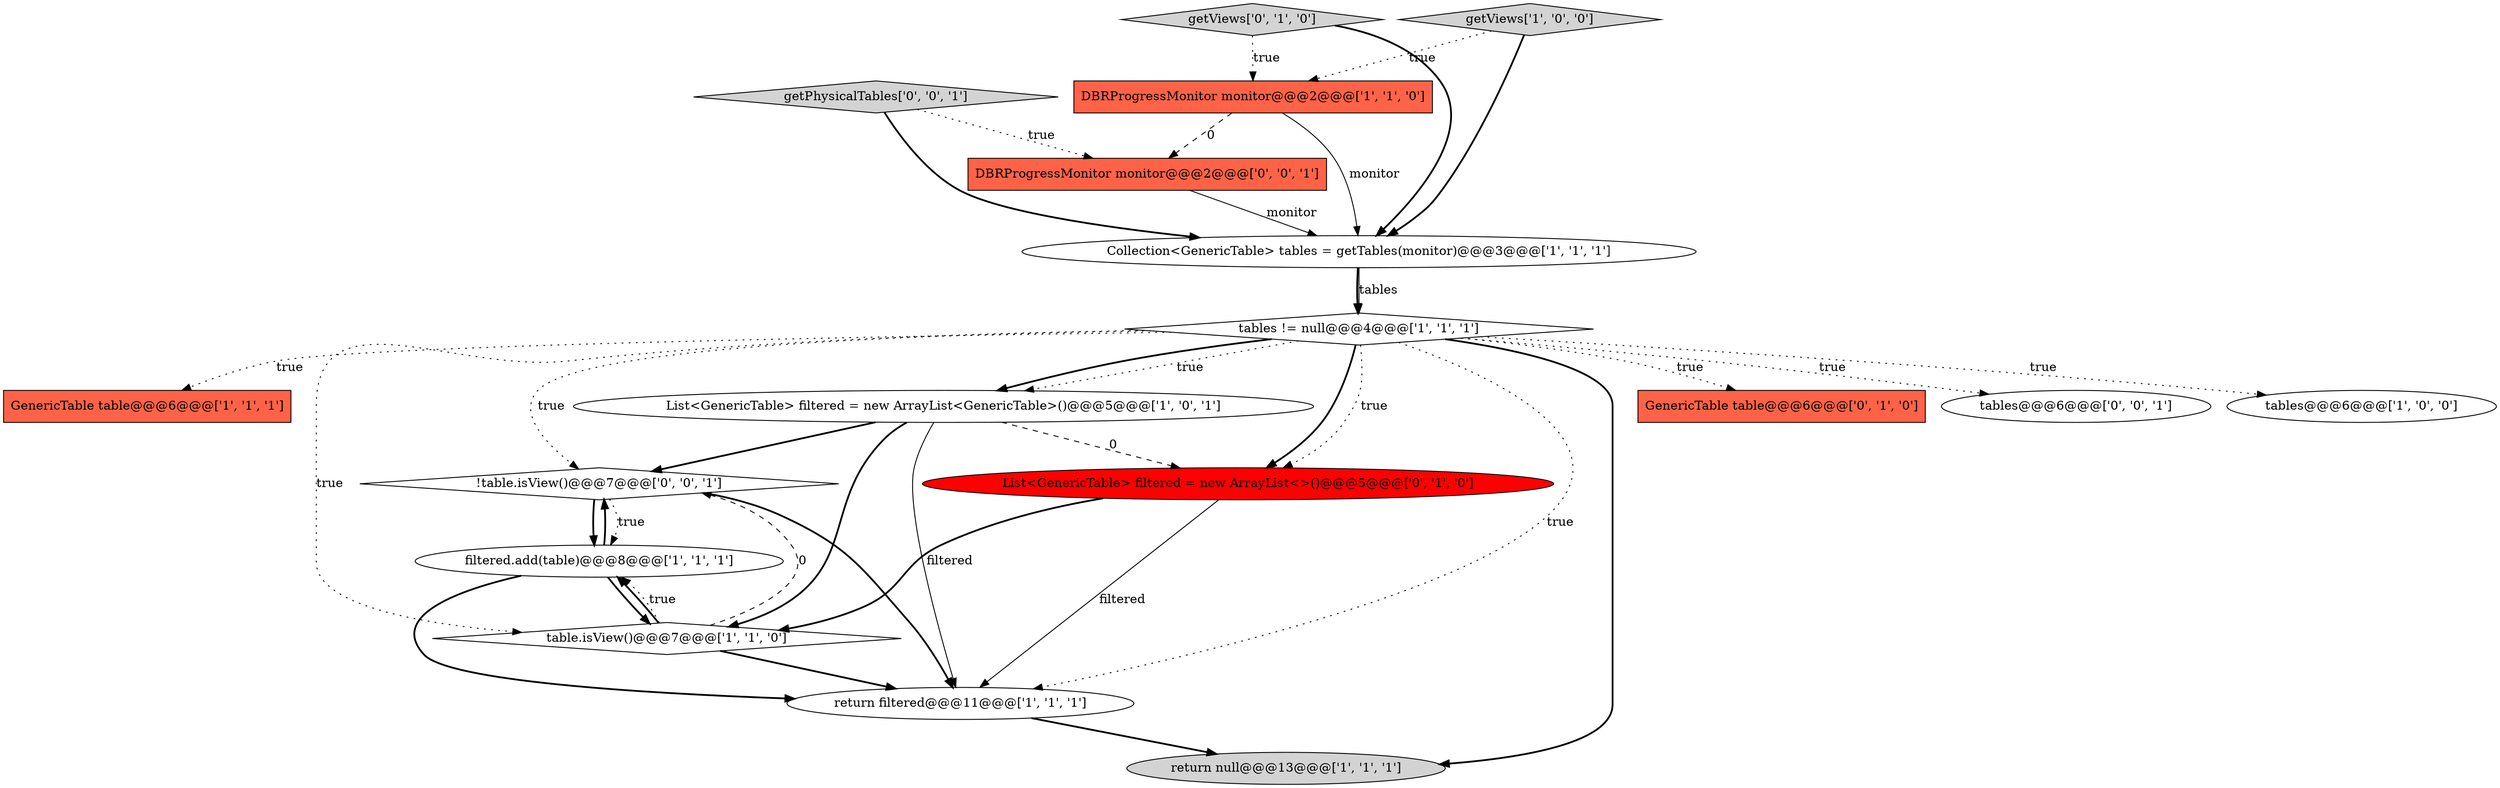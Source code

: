 digraph {
9 [style = filled, label = "GenericTable table@@@6@@@['1', '1', '1']", fillcolor = tomato, shape = box image = "AAA0AAABBB1BBB"];
14 [style = filled, label = "!table.isView()@@@7@@@['0', '0', '1']", fillcolor = white, shape = diamond image = "AAA0AAABBB3BBB"];
1 [style = filled, label = "return filtered@@@11@@@['1', '1', '1']", fillcolor = white, shape = ellipse image = "AAA0AAABBB1BBB"];
15 [style = filled, label = "getPhysicalTables['0', '0', '1']", fillcolor = lightgray, shape = diamond image = "AAA0AAABBB3BBB"];
0 [style = filled, label = "filtered.add(table)@@@8@@@['1', '1', '1']", fillcolor = white, shape = ellipse image = "AAA0AAABBB1BBB"];
17 [style = filled, label = "DBRProgressMonitor monitor@@@2@@@['0', '0', '1']", fillcolor = tomato, shape = box image = "AAA0AAABBB3BBB"];
2 [style = filled, label = "DBRProgressMonitor monitor@@@2@@@['1', '1', '0']", fillcolor = tomato, shape = box image = "AAA0AAABBB1BBB"];
12 [style = filled, label = "getViews['0', '1', '0']", fillcolor = lightgray, shape = diamond image = "AAA0AAABBB2BBB"];
8 [style = filled, label = "table.isView()@@@7@@@['1', '1', '0']", fillcolor = white, shape = diamond image = "AAA0AAABBB1BBB"];
6 [style = filled, label = "getViews['1', '0', '0']", fillcolor = lightgray, shape = diamond image = "AAA0AAABBB1BBB"];
7 [style = filled, label = "tables != null@@@4@@@['1', '1', '1']", fillcolor = white, shape = diamond image = "AAA0AAABBB1BBB"];
13 [style = filled, label = "GenericTable table@@@6@@@['0', '1', '0']", fillcolor = tomato, shape = box image = "AAA0AAABBB2BBB"];
10 [style = filled, label = "List<GenericTable> filtered = new ArrayList<GenericTable>()@@@5@@@['1', '0', '1']", fillcolor = white, shape = ellipse image = "AAA0AAABBB1BBB"];
16 [style = filled, label = "tables@@@6@@@['0', '0', '1']", fillcolor = white, shape = ellipse image = "AAA0AAABBB3BBB"];
5 [style = filled, label = "return null@@@13@@@['1', '1', '1']", fillcolor = lightgray, shape = ellipse image = "AAA0AAABBB1BBB"];
3 [style = filled, label = "Collection<GenericTable> tables = getTables(monitor)@@@3@@@['1', '1', '1']", fillcolor = white, shape = ellipse image = "AAA0AAABBB1BBB"];
11 [style = filled, label = "List<GenericTable> filtered = new ArrayList<>()@@@5@@@['0', '1', '0']", fillcolor = red, shape = ellipse image = "AAA1AAABBB2BBB"];
4 [style = filled, label = "tables@@@6@@@['1', '0', '0']", fillcolor = white, shape = ellipse image = "AAA0AAABBB1BBB"];
1->5 [style = bold, label=""];
6->3 [style = bold, label=""];
7->11 [style = bold, label=""];
7->10 [style = dotted, label="true"];
17->3 [style = solid, label="monitor"];
14->0 [style = dotted, label="true"];
10->14 [style = bold, label=""];
7->10 [style = bold, label=""];
7->13 [style = dotted, label="true"];
12->2 [style = dotted, label="true"];
11->1 [style = solid, label="filtered"];
7->9 [style = dotted, label="true"];
8->14 [style = dashed, label="0"];
15->3 [style = bold, label=""];
2->17 [style = dashed, label="0"];
14->1 [style = bold, label=""];
10->11 [style = dashed, label="0"];
15->17 [style = dotted, label="true"];
8->0 [style = bold, label=""];
8->1 [style = bold, label=""];
10->1 [style = solid, label="filtered"];
7->5 [style = bold, label=""];
0->14 [style = bold, label=""];
6->2 [style = dotted, label="true"];
7->11 [style = dotted, label="true"];
10->8 [style = bold, label=""];
14->0 [style = bold, label=""];
3->7 [style = bold, label=""];
0->1 [style = bold, label=""];
3->7 [style = solid, label="tables"];
7->4 [style = dotted, label="true"];
0->8 [style = bold, label=""];
7->16 [style = dotted, label="true"];
11->8 [style = bold, label=""];
8->0 [style = dotted, label="true"];
12->3 [style = bold, label=""];
7->1 [style = dotted, label="true"];
7->8 [style = dotted, label="true"];
2->3 [style = solid, label="monitor"];
7->14 [style = dotted, label="true"];
}
